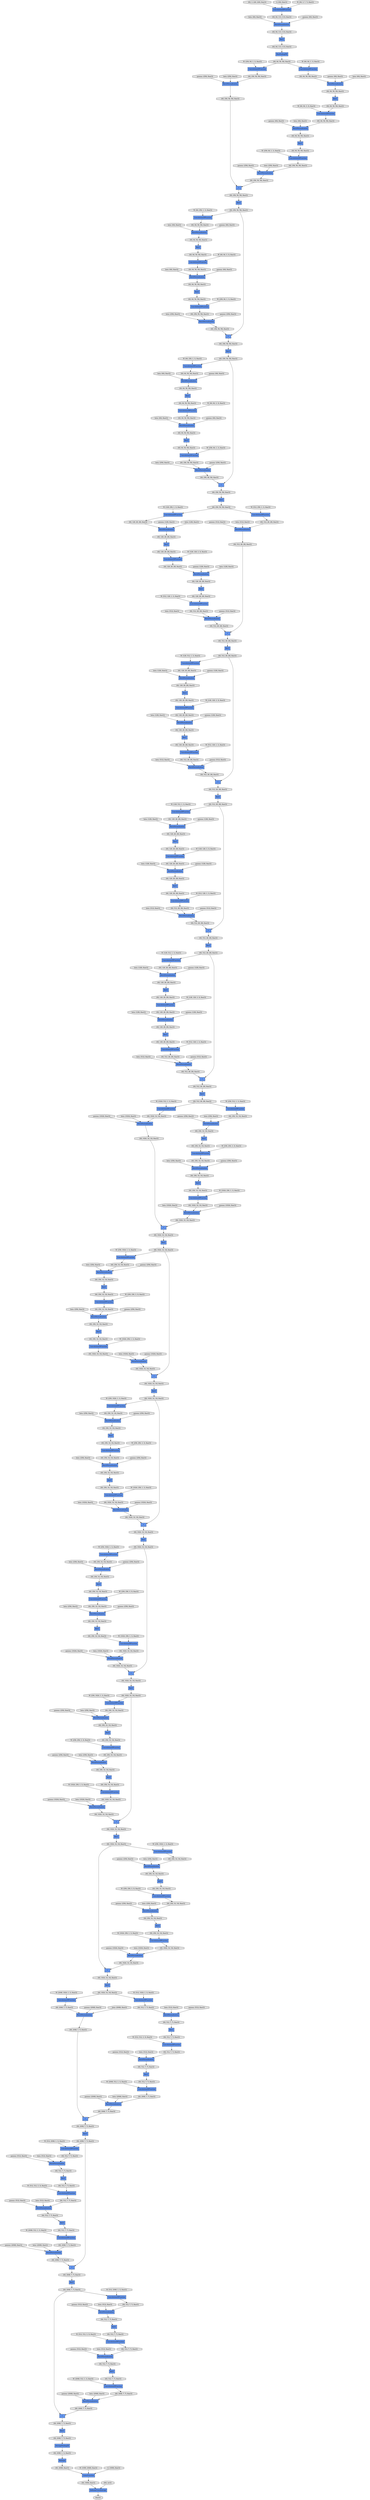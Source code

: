 digraph graphname{rankdir=TB;47690075963472 [label="W: (256, 1024, 1, 1), float32",shape="octagon",fillcolor="#E0E0E0",style="filled"];47691705417808 [label="(64, 128, 28, 28), float32",shape="octagon",fillcolor="#E0E0E0",style="filled"];47691705417872 [label="ReLU",shape="record",fillcolor="#6495ED",style="filled"];47691705417936 [label="(64, 512, 28, 28), float32",shape="octagon",fillcolor="#E0E0E0",style="filled"];47689891643664 [label="gamma: (256), float32",shape="octagon",fillcolor="#E0E0E0",style="filled"];47691712201040 [label="(64, 1024, 14, 14), float32",shape="octagon",fillcolor="#E0E0E0",style="filled"];47691705418064 [label="Convolution2DFunction",shape="record",fillcolor="#6495ED",style="filled"];47689891709264 [label="gamma: (512), float32",shape="octagon",fillcolor="#E0E0E0",style="filled"];47690075898256 [label="gamma: (1024), float32",shape="octagon",fillcolor="#E0E0E0",style="filled"];47690075963984 [label="gamma: (256), float32",shape="octagon",fillcolor="#E0E0E0",style="filled"];47689891643984 [label="beta: (256), float32",shape="octagon",fillcolor="#E0E0E0",style="filled"];47689806217872 [label="LinearFunction",shape="record",fillcolor="#6495ED",style="filled"];47691705418384 [label="Convolution2DFunction",shape="record",fillcolor="#6495ED",style="filled"];47689891709584 [label="beta: (512), float32",shape="octagon",fillcolor="#E0E0E0",style="filled"];47690075898576 [label="beta: (1024), float32",shape="octagon",fillcolor="#E0E0E0",style="filled"];47691705418448 [label="(64, 128, 28, 28), float32",shape="octagon",fillcolor="#E0E0E0",style="filled"];47691712201552 [label="ReLU",shape="record",fillcolor="#6495ED",style="filled"];47691705418576 [label="(64, 128, 28, 28), float32",shape="octagon",fillcolor="#E0E0E0",style="filled"];47690075964304 [label="beta: (256), float32",shape="octagon",fillcolor="#E0E0E0",style="filled"];47691712201616 [label="(64, 1024, 14, 14), float32",shape="octagon",fillcolor="#E0E0E0",style="filled"];47691705418704 [label="(64, 128, 28, 28), float32",shape="octagon",fillcolor="#E0E0E0",style="filled"];47691705418832 [label="ReLU",shape="record",fillcolor="#6495ED",style="filled"];47689891644496 [label="W: (64, 256, 1, 1), float32",shape="octagon",fillcolor="#E0E0E0",style="filled"];47691712201872 [label="(64, 256, 14, 14), float32",shape="octagon",fillcolor="#E0E0E0",style="filled"];47689891710096 [label="W: (128, 512, 1, 1), float32",shape="octagon",fillcolor="#E0E0E0",style="filled"];47690075964624 [label="W: (256, 256, 3, 3), float32",shape="octagon",fillcolor="#E0E0E0",style="filled"];47690075899088 [label="W: (256, 1024, 1, 1), float32",shape="octagon",fillcolor="#E0E0E0",style="filled"];47691705419152 [label="BatchNormalization",shape="record",fillcolor="#6495ED",style="filled"];47691705419216 [label="(64, 128, 28, 28), float32",shape="octagon",fillcolor="#E0E0E0",style="filled"];47691712202256 [label="BatchNormalization",shape="record",fillcolor="#6495ED",style="filled"];47691705419280 [label="(64, 512, 28, 28), float32",shape="octagon",fillcolor="#E0E0E0",style="filled"];47691705419344 [label="(64, 128, 28, 28), float32",shape="octagon",fillcolor="#E0E0E0",style="filled"];47689891645008 [label="gamma: (64), float32",shape="octagon",fillcolor="#E0E0E0",style="filled"];47691705419408 [label="ReLU",shape="record",fillcolor="#6495ED",style="filled"];47689891710608 [label="gamma: (128), float32",shape="octagon",fillcolor="#E0E0E0",style="filled"];47690075965136 [label="gamma: (256), float32",shape="octagon",fillcolor="#E0E0E0",style="filled"];47690075899600 [label="gamma: (256), float32",shape="octagon",fillcolor="#E0E0E0",style="filled"];47691705419472 [label="(64, 512, 28, 28), float32",shape="octagon",fillcolor="#E0E0E0",style="filled"];47691712202512 [label="BatchNormalization",shape="record",fillcolor="#6495ED",style="filled"];47691705419536 [label="BatchNormalization",shape="record",fillcolor="#6495ED",style="filled"];47691712202576 [label="(64, 256, 14, 14), float32",shape="octagon",fillcolor="#E0E0E0",style="filled"];47691705419600 [label="BatchNormalization",shape="record",fillcolor="#6495ED",style="filled"];47689891645328 [label="beta: (64), float32",shape="octagon",fillcolor="#E0E0E0",style="filled"];47691712202704 [label="Convolution2DFunction",shape="record",fillcolor="#6495ED",style="filled"];47689891710928 [label="beta: (128), float32",shape="octagon",fillcolor="#E0E0E0",style="filled"];47690075965456 [label="beta: (256), float32",shape="octagon",fillcolor="#E0E0E0",style="filled"];47690075899920 [label="beta: (256), float32",shape="octagon",fillcolor="#E0E0E0",style="filled"];47691712202832 [label="(64, 256, 14, 14), float32",shape="octagon",fillcolor="#E0E0E0",style="filled"];47691705419856 [label="Convolution2DFunction",shape="record",fillcolor="#6495ED",style="filled"];47691705419920 [label="(64, 512, 28, 28), float32",shape="octagon",fillcolor="#E0E0E0",style="filled"];47689891645648 [label="W: (64, 64, 3, 3), float32",shape="octagon",fillcolor="#E0E0E0",style="filled"];47691705420048 [label="(64, 128, 28, 28), float32",shape="octagon",fillcolor="#E0E0E0",style="filled"];47689891711248 [label="W: (128, 128, 3, 3), float32",shape="octagon",fillcolor="#E0E0E0",style="filled"];47690075965776 [label="W: (1024, 256, 1, 1), float32",shape="octagon",fillcolor="#E0E0E0",style="filled"];47690075900240 [label="W: (256, 256, 3, 3), float32",shape="octagon",fillcolor="#E0E0E0",style="filled"];47691705420112 [label="Convolution2DFunction",shape="record",fillcolor="#6495ED",style="filled"];47691705420176 [label="(64, 512, 28, 28), float32",shape="octagon",fillcolor="#E0E0E0",style="filled"];47691712203280 [label="(64, 256, 14, 14), float32",shape="octagon",fillcolor="#E0E0E0",style="filled"];47691705420304 [label="ReLU",shape="record",fillcolor="#6495ED",style="filled"];47691705420368 [label="Convolution2DFunction",shape="record",fillcolor="#6495ED",style="filled"];47689891646160 [label="gamma: (64), float32",shape="octagon",fillcolor="#E0E0E0",style="filled"];47689891711760 [label="gamma: (128), float32",shape="octagon",fillcolor="#E0E0E0",style="filled"];47690075966288 [label="gamma: (1024), float32",shape="octagon",fillcolor="#E0E0E0",style="filled"];47690075900752 [label="gamma: (256), float32",shape="octagon",fillcolor="#E0E0E0",style="filled"];47691712203664 [label="Convolution2DFunction",shape="record",fillcolor="#6495ED",style="filled"];47691705420688 [label="(64, 128, 28, 28), float32",shape="octagon",fillcolor="#E0E0E0",style="filled"];47691705420752 [label="ReLU",shape="record",fillcolor="#6495ED",style="filled"];47691705420816 [label="(64, 128, 28, 28), float32",shape="octagon",fillcolor="#E0E0E0",style="filled"];47689891646480 [label="beta: (64), float32",shape="octagon",fillcolor="#E0E0E0",style="filled"];47689891712080 [label="beta: (128), float32",shape="octagon",fillcolor="#E0E0E0",style="filled"];47690075966608 [label="beta: (1024), float32",shape="octagon",fillcolor="#E0E0E0",style="filled"];47691712203920 [label="BatchNormalization",shape="record",fillcolor="#6495ED",style="filled"];47690075901072 [label="beta: (256), float32",shape="octagon",fillcolor="#E0E0E0",style="filled"];47691705420944 [label="(64, 128, 28, 28), float32",shape="octagon",fillcolor="#E0E0E0",style="filled"];47691712203984 [label="(64, 256, 14, 14), float32",shape="octagon",fillcolor="#E0E0E0",style="filled"];47691705421008 [label="_ + _",shape="record",fillcolor="#6495ED",style="filled"];47691712204112 [label="ReLU",shape="record",fillcolor="#6495ED",style="filled"];47691705421136 [label="BatchNormalization",shape="record",fillcolor="#6495ED",style="filled"];47689891646800 [label="W: (256, 64, 1, 1), float32",shape="octagon",fillcolor="#E0E0E0",style="filled"];47689891712400 [label="W: (512, 128, 1, 1), float32",shape="octagon",fillcolor="#E0E0E0",style="filled"];47691712204240 [label="(64, 256, 14, 14), float32",shape="octagon",fillcolor="#E0E0E0",style="filled"];47690075901392 [label="W: (1024, 256, 1, 1), float32",shape="octagon",fillcolor="#E0E0E0",style="filled"];47691705421392 [label="Convolution2DFunction",shape="record",fillcolor="#6495ED",style="filled"];47691705421456 [label="(64, 128, 28, 28), float32",shape="octagon",fillcolor="#E0E0E0",style="filled"];47690075967184 [label="W: (256, 1024, 1, 1), float32",shape="octagon",fillcolor="#E0E0E0",style="filled"];47691705421520 [label="(64, 512, 28, 28), float32",shape="octagon",fillcolor="#E0E0E0",style="filled"];47691712204560 [label="ReLU",shape="record",fillcolor="#6495ED",style="filled"];47691705421584 [label="(64, 128, 28, 28), float32",shape="octagon",fillcolor="#E0E0E0",style="filled"];47691712204624 [label="(64, 1024, 14, 14), float32",shape="octagon",fillcolor="#E0E0E0",style="filled"];47691705421648 [label="_ + _",shape="record",fillcolor="#6495ED",style="filled"];47689891647312 [label="gamma: (256), float32",shape="octagon",fillcolor="#E0E0E0",style="filled"];47691705421712 [label="(64, 512, 28, 28), float32",shape="octagon",fillcolor="#E0E0E0",style="filled"];47689891712912 [label="gamma: (512), float32",shape="octagon",fillcolor="#E0E0E0",style="filled"];47691712204752 [label="Convolution2DFunction",shape="record",fillcolor="#6495ED",style="filled"];47690075901904 [label="gamma: (1024), float32",shape="octagon",fillcolor="#E0E0E0",style="filled"];47691705421776 [label="BatchNormalization",shape="record",fillcolor="#6495ED",style="filled"];47691712303184 [label="(64, 512, 7, 7), float32",shape="octagon",fillcolor="#E0E0E0",style="filled"];47689891582032 [label="W: (256, 64, 1, 1), float32",shape="octagon",fillcolor="#E0E0E0",style="filled"];47691712303312 [label="BatchNormalization",shape="record",fillcolor="#6495ED",style="filled"];47690076000528 [label="beta: (512), float32",shape="octagon",fillcolor="#E0E0E0",style="filled"];47691712303440 [label="(64, 512, 7, 7), float32",shape="octagon",fillcolor="#E0E0E0",style="filled"];47690076000848 [label="W: (512, 512, 3, 3), float32",shape="octagon",fillcolor="#E0E0E0",style="filled"];47689891582544 [label="gamma: (256), float32",shape="octagon",fillcolor="#E0E0E0",style="filled"];47691712303888 [label="(64, 512, 7, 7), float32",shape="octagon",fillcolor="#E0E0E0",style="filled"];47689891582864 [label="beta: (256), float32",shape="octagon",fillcolor="#E0E0E0",style="filled"];47690076001360 [label="gamma: (512), float32",shape="octagon",fillcolor="#E0E0E0",style="filled"];47689891583312 [label="_ + _",shape="record",fillcolor="#6495ED",style="filled"];47690076001680 [label="beta: (512), float32",shape="octagon",fillcolor="#E0E0E0",style="filled"];47691712304592 [label="(64, 512, 7, 7), float32",shape="octagon",fillcolor="#E0E0E0",style="filled"];47691712304848 [label="(64, 512, 7, 7), float32",shape="octagon",fillcolor="#E0E0E0",style="filled"];47690076002000 [label="W: (2048, 512, 1, 1), float32",shape="octagon",fillcolor="#E0E0E0",style="filled"];47689891583696 [label="W: (64, 256, 1, 1), float32",shape="octagon",fillcolor="#E0E0E0",style="filled"];47691712304976 [label="(64, 2048, 1, 1), float32",shape="octagon",fillcolor="#E0E0E0",style="filled"];47691712305168 [label="ReLU",shape="record",fillcolor="#6495ED",style="filled"];47691712305232 [label="(64, 2048, 7, 7), float32",shape="octagon",fillcolor="#E0E0E0",style="filled"];47689891584080 [label="gamma: (64), float32",shape="octagon",fillcolor="#E0E0E0",style="filled"];47691712305360 [label="(64, 2048, 7, 7), float32",shape="octagon",fillcolor="#E0E0E0",style="filled"];47690076002512 [label="gamma: (2048), float32",shape="octagon",fillcolor="#E0E0E0",style="filled"];47689891584400 [label="beta: (64), float32",shape="octagon",fillcolor="#E0E0E0",style="filled"];47690076002832 [label="beta: (2048), float32",shape="octagon",fillcolor="#E0E0E0",style="filled"];47689891584720 [label="W: (64, 64, 3, 3), float32",shape="octagon",fillcolor="#E0E0E0",style="filled"];47691712305936 [label="(64, 2048, 7, 7), float32",shape="octagon",fillcolor="#E0E0E0",style="filled"];47690076003152 [label="W: (2048, 1024, 1, 1), float32",shape="octagon",fillcolor="#E0E0E0",style="filled"];47689891585104 [label="gamma: (64), float32",shape="octagon",fillcolor="#E0E0E0",style="filled"];47691712306448 [label="(64), int32",shape="octagon",fillcolor="#E0E0E0",style="filled"];47691712306512 [label="(64, 2048, 7, 7), float32",shape="octagon",fillcolor="#E0E0E0",style="filled"];47690076003664 [label="gamma: (2048), float32",shape="octagon",fillcolor="#E0E0E0",style="filled"];47689891585424 [label="beta: (64), float32",shape="octagon",fillcolor="#E0E0E0",style="filled"];47690076003984 [label="beta: (2048), float32",shape="octagon",fillcolor="#E0E0E0",style="filled"];47691712306896 [label="(64, 2048), float32",shape="octagon",fillcolor="#E0E0E0",style="filled"];47689891585744 [label="W: (256, 64, 1, 1), float32",shape="octagon",fillcolor="#E0E0E0",style="filled"];47691656175696 [label="(64, 3, 226, 226), float32",shape="octagon",fillcolor="#E0E0E0",style="filled"];47689891684560 [label="W: (512, 256, 1, 1), float32",shape="octagon",fillcolor="#E0E0E0",style="filled"];47691656208592 [label="(64, 64, 56, 56), float32",shape="octagon",fillcolor="#E0E0E0",style="filled"];47691712340240 [label="(64, 1000), float32",shape="octagon",fillcolor="#E0E0E0",style="filled"];47691705262672 [label="BatchNormalization",shape="record",fillcolor="#6495ED",style="filled"];47691656208976 [label="(64, 64, 56, 56), float32",shape="octagon",fillcolor="#E0E0E0",style="filled"];47691712340624 [label="float32",shape="octagon",fillcolor="#E0E0E0",style="filled"];47691656209040 [label="Convolution2DFunction",shape="record",fillcolor="#6495ED",style="filled"];47689891685072 [label="gamma: (512), float32",shape="octagon",fillcolor="#E0E0E0",style="filled"];47691705262864 [label="Convolution2DFunction",shape="record",fillcolor="#6495ED",style="filled"];47691656209232 [label="_ + _",shape="record",fillcolor="#6495ED",style="filled"];47691705262928 [label="(64, 64, 56, 56), float32",shape="octagon",fillcolor="#E0E0E0",style="filled"];47691656209296 [label="ReLU",shape="record",fillcolor="#6495ED",style="filled"];47691705262992 [label="(64, 64, 56, 56), float32",shape="octagon",fillcolor="#E0E0E0",style="filled"];47691705263056 [label="Convolution2DFunction",shape="record",fillcolor="#6495ED",style="filled"];47691656209360 [label="(64, 64, 56, 56), float32",shape="octagon",fillcolor="#E0E0E0",style="filled"];47689891685392 [label="beta: (512), float32",shape="octagon",fillcolor="#E0E0E0",style="filled"];47691705263120 [label="(64, 256, 56, 56), float32",shape="octagon",fillcolor="#E0E0E0",style="filled"];47691705263184 [label="(64, 64, 56, 56), float32",shape="octagon",fillcolor="#E0E0E0",style="filled"];47691656209552 [label="ReLU",shape="record",fillcolor="#6495ED",style="filled"];47691705263248 [label="(64, 64, 56, 56), float32",shape="octagon",fillcolor="#E0E0E0",style="filled"];47691705263312 [label="BatchNormalization",shape="record",fillcolor="#6495ED",style="filled"];47691705263440 [label="Convolution2DFunction",shape="record",fillcolor="#6495ED",style="filled"];47691656209808 [label="ReLU",shape="record",fillcolor="#6495ED",style="filled"];47691705263568 [label="BatchNormalization",shape="record",fillcolor="#6495ED",style="filled"];47689891685904 [label="W: (128, 512, 1, 1), float32",shape="octagon",fillcolor="#E0E0E0",style="filled"];47691705263696 [label="(64, 256, 56, 56), float32",shape="octagon",fillcolor="#E0E0E0",style="filled"];47691656210000 [label="BatchNormalization",shape="record",fillcolor="#6495ED",style="filled"];47691705263760 [label="Reshape",shape="record",fillcolor="#6495ED",style="filled"];47691705263824 [label="(64, 256, 56, 56), float32",shape="octagon",fillcolor="#E0E0E0",style="filled"];47691656210192 [label="(64, 256, 56, 56), float32",shape="octagon",fillcolor="#E0E0E0",style="filled"];47691705264016 [label="Convolution2DFunction",shape="record",fillcolor="#6495ED",style="filled"];47691656210384 [label="(64, 256, 56, 56), float32",shape="octagon",fillcolor="#E0E0E0",style="filled"];47689891686416 [label="gamma: (128), float32",shape="octagon",fillcolor="#E0E0E0",style="filled"];47691705264144 [label="(64, 256, 56, 56), float32",shape="octagon",fillcolor="#E0E0E0",style="filled"];47691705264208 [label="(64, 64, 56, 56), float32",shape="octagon",fillcolor="#E0E0E0",style="filled"];47691705264272 [label="BatchNormalization",shape="record",fillcolor="#6495ED",style="filled"];47691656210576 [label="BatchNormalization",shape="record",fillcolor="#6495ED",style="filled"];47691656276112 [label="BatchNormalization",shape="record",fillcolor="#6495ED",style="filled"];47691705264400 [label="ReLU",shape="record",fillcolor="#6495ED",style="filled"];47689891686736 [label="beta: (128), float32",shape="octagon",fillcolor="#E0E0E0",style="filled"];47691705264592 [label="ReLU",shape="record",fillcolor="#6495ED",style="filled"];47691656210960 [label="SoftmaxCrossEntropy",shape="record",fillcolor="#6495ED",style="filled"];47691705264656 [label="ReLU",shape="record",fillcolor="#6495ED",style="filled"];47691656211024 [label="Convolution2DFunction",shape="record",fillcolor="#6495ED",style="filled"];47689891687056 [label="W: (128, 128, 3, 3), float32",shape="octagon",fillcolor="#E0E0E0",style="filled"];47691705264784 [label="(64, 256, 56, 56), float32",shape="octagon",fillcolor="#E0E0E0",style="filled"];47691656211088 [label="(64, 64, 56, 56), float32",shape="octagon",fillcolor="#E0E0E0",style="filled"];47691705264848 [label="Convolution2DFunction",shape="record",fillcolor="#6495ED",style="filled"];47691656211152 [label="BatchNormalization",shape="record",fillcolor="#6495ED",style="filled"];47691704904400 [label="Convolution2DFunction",shape="record",fillcolor="#6495ED",style="filled"];47691705264912 [label="ReLU",shape="record",fillcolor="#6495ED",style="filled"];47691656211280 [label="BatchNormalization",shape="record",fillcolor="#6495ED",style="filled"];47691656211344 [label="(64, 256, 56, 56), float32",shape="octagon",fillcolor="#E0E0E0",style="filled"];47691656276880 [label="(64, 64, 113, 113), float32",shape="octagon",fillcolor="#E0E0E0",style="filled"];47691705265104 [label="(64, 256, 56, 56), float32",shape="octagon",fillcolor="#E0E0E0",style="filled"];47689891687568 [label="gamma: (128), float32",shape="octagon",fillcolor="#E0E0E0",style="filled"];47691656211600 [label="Convolution2DFunction",shape="record",fillcolor="#6495ED",style="filled"];47691705265424 [label="(64, 64, 56, 56), float32",shape="octagon",fillcolor="#E0E0E0",style="filled"];47691656211728 [label="(64, 64, 56, 56), float32",shape="octagon",fillcolor="#E0E0E0",style="filled"];47689891687888 [label="beta: (128), float32",shape="octagon",fillcolor="#E0E0E0",style="filled"];47691705265680 [label="(64, 256, 56, 56), float32",shape="octagon",fillcolor="#E0E0E0",style="filled"];47691656277584 [label="ReLU",shape="record",fillcolor="#6495ED",style="filled"];47691656212048 [label="(64, 64, 56, 56), float32",shape="octagon",fillcolor="#E0E0E0",style="filled"];47691656212112 [label="Convolution2DFunction",shape="record",fillcolor="#6495ED",style="filled"];47689891688208 [label="W: (512, 128, 1, 1), float32",shape="octagon",fillcolor="#E0E0E0",style="filled"];47691656212240 [label="ReLU",shape="record",fillcolor="#6495ED",style="filled"];47691705266000 [label="(64, 64, 56, 56), float32",shape="octagon",fillcolor="#E0E0E0",style="filled"];47691656212304 [label="(64, 64, 56, 56), float32",shape="octagon",fillcolor="#E0E0E0",style="filled"];47691656277840 [label="(64, 64, 113, 113), float32",shape="octagon",fillcolor="#E0E0E0",style="filled"];47691705266128 [label="_ + _",shape="record",fillcolor="#6495ED",style="filled"];47691656212560 [label="(64, 512, 7, 7), float32",shape="octagon",fillcolor="#E0E0E0",style="filled"];47691712245904 [label="(64, 1024, 14, 14), float32",shape="octagon",fillcolor="#E0E0E0",style="filled"];47691656212688 [label="BatchNormalization",shape="record",fillcolor="#6495ED",style="filled"];47691712246032 [label="(64, 1024, 14, 14), float32",shape="octagon",fillcolor="#E0E0E0",style="filled"];47691656212816 [label="(64, 512, 7, 7), float32",shape="octagon",fillcolor="#E0E0E0",style="filled"];47690075943376 [label="W: (256, 1024, 1, 1), float32",shape="octagon",fillcolor="#E0E0E0",style="filled"];47690075877840 [label="W: (256, 512, 1, 1), float32",shape="octagon",fillcolor="#E0E0E0",style="filled"];47691656213200 [label="(64, 2048, 7, 7), float32",shape="octagon",fillcolor="#E0E0E0",style="filled"];47691712246608 [label="(64, 1024, 14, 14), float32",shape="octagon",fillcolor="#E0E0E0",style="filled"];47690075943888 [label="gamma: (256), float32",shape="octagon",fillcolor="#E0E0E0",style="filled"];47690075878352 [label="gamma: (256), float32",shape="octagon",fillcolor="#E0E0E0",style="filled"];47691656213584 [label="BatchNormalization",shape="record",fillcolor="#6495ED",style="filled"];47690075944208 [label="beta: (256), float32",shape="octagon",fillcolor="#E0E0E0",style="filled"];47690075878672 [label="beta: (256), float32",shape="octagon",fillcolor="#E0E0E0",style="filled"];47691656213840 [label="BatchNormalization",shape="record",fillcolor="#6495ED",style="filled"];47691712247120 [label="ReLU",shape="record",fillcolor="#6495ED",style="filled"];47691656213904 [label="(64, 2048, 7, 7), float32",shape="octagon",fillcolor="#E0E0E0",style="filled"];47691712247184 [label="(64, 1024, 14, 14), float32",shape="octagon",fillcolor="#E0E0E0",style="filled"];47691656214032 [label="(64, 2048, 7, 7), float32",shape="octagon",fillcolor="#E0E0E0",style="filled"];47691712247312 [label="ReLU",shape="record",fillcolor="#6495ED",style="filled"];47690075944528 [label="W: (256, 256, 3, 3), float32",shape="octagon",fillcolor="#E0E0E0",style="filled"];47690075878992 [label="W: (256, 256, 3, 3), float32",shape="octagon",fillcolor="#E0E0E0",style="filled"];47691712247440 [label="(64, 256, 14, 14), float32",shape="octagon",fillcolor="#E0E0E0",style="filled"];47691656214224 [label="Convolution2DFunction",shape="record",fillcolor="#6495ED",style="filled"];47691656214480 [label="Convolution2DFunction",shape="record",fillcolor="#6495ED",style="filled"];47691712247824 [label="BatchNormalization",shape="record",fillcolor="#6495ED",style="filled"];47690075945040 [label="gamma: (256), float32",shape="octagon",fillcolor="#E0E0E0",style="filled"];47690075879504 [label="gamma: (256), float32",shape="octagon",fillcolor="#E0E0E0",style="filled"];47691656214736 [label="ReLU",shape="record",fillcolor="#6495ED",style="filled"];47691656214800 [label="(64, 2048, 7, 7), float32",shape="octagon",fillcolor="#E0E0E0",style="filled"];47691712248080 [label="Convolution2DFunction",shape="record",fillcolor="#6495ED",style="filled"];47691712248144 [label="(64, 256, 14, 14), float32",shape="octagon",fillcolor="#E0E0E0",style="filled"];47690075945360 [label="beta: (256), float32",shape="octagon",fillcolor="#E0E0E0",style="filled"];47690075879824 [label="beta: (256), float32",shape="octagon",fillcolor="#E0E0E0",style="filled"];47691656214992 [label="(64, 2048, 7, 7), float32",shape="octagon",fillcolor="#E0E0E0",style="filled"];47691712248272 [label="_ + _",shape="record",fillcolor="#6495ED",style="filled"];47691712248400 [label="(64, 256, 14, 14), float32",shape="octagon",fillcolor="#E0E0E0",style="filled"];47690075945680 [label="W: (1024, 256, 1, 1), float32",shape="octagon",fillcolor="#E0E0E0",style="filled"];47690075880144 [label="W: (1024, 256, 1, 1), float32",shape="octagon",fillcolor="#E0E0E0",style="filled"];47691656215376 [label="ReLU",shape="record",fillcolor="#6495ED",style="filled"];47691656215440 [label="(64, 2048, 7, 7), float32",shape="octagon",fillcolor="#E0E0E0",style="filled"];47691712248784 [label="Convolution2DFunction",shape="record",fillcolor="#6495ED",style="filled"];47691656215568 [label="(64, 512, 7, 7), float32",shape="octagon",fillcolor="#E0E0E0",style="filled"];47691712248848 [label="(64, 256, 14, 14), float32",shape="octagon",fillcolor="#E0E0E0",style="filled"];47691656215632 [label="ReLU",shape="record",fillcolor="#6495ED",style="filled"];47690075946192 [label="gamma: (1024), float32",shape="octagon",fillcolor="#E0E0E0",style="filled"];47690075880656 [label="gamma: (1024), float32",shape="octagon",fillcolor="#E0E0E0",style="filled"];47691712249232 [label="BatchNormalization",shape="record",fillcolor="#6495ED",style="filled"];47691656216016 [label="Convolution2DFunction",shape="record",fillcolor="#6495ED",style="filled"];47690075946512 [label="beta: (1024), float32",shape="octagon",fillcolor="#E0E0E0",style="filled"];47690075880976 [label="beta: (1024), float32",shape="octagon",fillcolor="#E0E0E0",style="filled"];47691712249488 [label="Convolution2DFunction",shape="record",fillcolor="#6495ED",style="filled"];47691656216272 [label="ReLU",shape="record",fillcolor="#6495ED",style="filled"];47691712249552 [label="(64, 256, 14, 14), float32",shape="octagon",fillcolor="#E0E0E0",style="filled"];47691656216336 [label="(64, 512, 7, 7), float32",shape="octagon",fillcolor="#E0E0E0",style="filled"];47691712249680 [label="_ + _",shape="record",fillcolor="#6495ED",style="filled"];47690075881296 [label="W: (1024, 512, 1, 1), float32",shape="octagon",fillcolor="#E0E0E0",style="filled"];47691656216464 [label="_ + _",shape="record",fillcolor="#6495ED",style="filled"];47691712249808 [label="(64, 256, 14, 14), float32",shape="octagon",fillcolor="#E0E0E0",style="filled"];47691712184400 [label="(64, 1024, 14, 14), float32",shape="octagon",fillcolor="#E0E0E0",style="filled"];47691656249552 [label="(64, 128, 28, 28), float32",shape="octagon",fillcolor="#E0E0E0",style="filled"];47689891561680 [label="beta: (64), float32",shape="octagon",fillcolor="#E0E0E0",style="filled"];47690075980048 [label="gamma: (256), float32",shape="octagon",fillcolor="#E0E0E0",style="filled"];47691712184592 [label="(64, 1024, 14, 14), float32",shape="octagon",fillcolor="#E0E0E0",style="filled"];47689891725584 [label="beta: (512), float32",shape="octagon",fillcolor="#E0E0E0",style="filled"];47690076045648 [label="gamma: (512), float32",shape="octagon",fillcolor="#E0E0E0",style="filled"];47691656249680 [label="(64, 256, 56, 56), float32",shape="octagon",fillcolor="#E0E0E0",style="filled"];47690075980368 [label="beta: (256), float32",shape="octagon",fillcolor="#E0E0E0",style="filled"];47690076045968 [label="beta: (512), float32",shape="octagon",fillcolor="#E0E0E0",style="filled"];47691712184976 [label="ReLU",shape="record",fillcolor="#6495ED",style="filled"];47691656250000 [label="(64, 64, 56, 56), float32",shape="octagon",fillcolor="#E0E0E0",style="filled"];47691712185040 [label="(64, 1024, 14, 14), float32",shape="octagon",fillcolor="#E0E0E0",style="filled"];47689891726096 [label="W: (128, 512, 1, 1), float32",shape="octagon",fillcolor="#E0E0E0",style="filled"];47691656250128 [label="Convolution2DFunction",shape="record",fillcolor="#6495ED",style="filled"];47689891562256 [label="W: (64, 64, 1, 1), float32",shape="octagon",fillcolor="#E0E0E0",style="filled"];47691712185168 [label="(64, 256, 14, 14), float32",shape="octagon",fillcolor="#E0E0E0",style="filled"];47691656250192 [label="(64, 256, 56, 56), float32",shape="octagon",fillcolor="#E0E0E0",style="filled"];47690075980688 [label="W: (256, 256, 3, 3), float32",shape="octagon",fillcolor="#E0E0E0",style="filled"];47691656250256 [label="Convolution2DFunction",shape="record",fillcolor="#6495ED",style="filled"];47690076046288 [label="W: (512, 512, 3, 3), float32",shape="octagon",fillcolor="#E0E0E0",style="filled"];47691656250320 [label="BatchNormalization",shape="record",fillcolor="#6495ED",style="filled"];47691656250384 [label="(64, 128, 28, 28), float32",shape="octagon",fillcolor="#E0E0E0",style="filled"];47689891562640 [label="gamma: (64), float32",shape="octagon",fillcolor="#E0E0E0",style="filled"];47691712185616 [label="Convolution2DFunction",shape="record",fillcolor="#6495ED",style="filled"];47689891726608 [label="gamma: (128), float32",shape="octagon",fillcolor="#E0E0E0",style="filled"];47690075981200 [label="gamma: (256), float32",shape="octagon",fillcolor="#E0E0E0",style="filled"];47691656250768 [label="_ + _",shape="record",fillcolor="#6495ED",style="filled"];47690076046800 [label="gamma: (512), float32",shape="octagon",fillcolor="#E0E0E0",style="filled"];47691656250832 [label="BatchNormalization",shape="record",fillcolor="#6495ED",style="filled"];47689891562960 [label="beta: (64), float32",shape="octagon",fillcolor="#E0E0E0",style="filled"];47691712185872 [label="BatchNormalization",shape="record",fillcolor="#6495ED",style="filled"];47691656250896 [label="Convolution2DFunction",shape="record",fillcolor="#6495ED",style="filled"];47691712185936 [label="(64, 256, 14, 14), float32",shape="octagon",fillcolor="#E0E0E0",style="filled"];47689891726928 [label="beta: (128), float32",shape="octagon",fillcolor="#E0E0E0",style="filled"];47690075981520 [label="beta: (256), float32",shape="octagon",fillcolor="#E0E0E0",style="filled"];47691712186064 [label="Convolution2DFunction",shape="record",fillcolor="#6495ED",style="filled"];47690076047120 [label="beta: (512), float32",shape="octagon",fillcolor="#E0E0E0",style="filled"];47691656251152 [label="BatchNormalization",shape="record",fillcolor="#6495ED",style="filled"];47689891563280 [label="W: (64, 64, 3, 3), float32",shape="octagon",fillcolor="#E0E0E0",style="filled"];47691712186192 [label="(64, 256, 14, 14), float32",shape="octagon",fillcolor="#E0E0E0",style="filled"];47689891727248 [label="W: (128, 128, 3, 3), float32",shape="octagon",fillcolor="#E0E0E0",style="filled"];47690075981840 [label="W: (1024, 256, 1, 1), float32",shape="octagon",fillcolor="#E0E0E0",style="filled"];47691656251408 [label="ReLU",shape="record",fillcolor="#6495ED",style="filled"];47690076047440 [label="W: (2048, 512, 1, 1), float32",shape="octagon",fillcolor="#E0E0E0",style="filled"];47691656251472 [label="ReLU",shape="record",fillcolor="#6495ED",style="filled"];47691712186640 [label="(64, 256, 14, 14), float32",shape="octagon",fillcolor="#E0E0E0",style="filled"];47689891563792 [label="gamma: (64), float32",shape="octagon",fillcolor="#E0E0E0",style="filled"];47689891727760 [label="gamma: (128), float32",shape="octagon",fillcolor="#E0E0E0",style="filled"];47691656251856 [label="(64, 256, 56, 56), float32",shape="octagon",fillcolor="#E0E0E0",style="filled"];47690075982352 [label="gamma: (1024), float32",shape="octagon",fillcolor="#E0E0E0",style="filled"];47690076047952 [label="gamma: (2048), float32",shape="octagon",fillcolor="#E0E0E0",style="filled"];47689891564112 [label="beta: (64), float32",shape="octagon",fillcolor="#E0E0E0",style="filled"];47691712187024 [label="ReLU",shape="record",fillcolor="#6495ED",style="filled"];47691656252048 [label="(64, 128, 28, 28), float32",shape="octagon",fillcolor="#E0E0E0",style="filled"];47689891728080 [label="beta: (128), float32",shape="octagon",fillcolor="#E0E0E0",style="filled"];47690075982672 [label="beta: (1024), float32",shape="octagon",fillcolor="#E0E0E0",style="filled"];47691656252240 [label="BatchNormalization",shape="record",fillcolor="#6495ED",style="filled"];47691704716112 [label="MaxPoolingND",shape="record",fillcolor="#6495ED",style="filled"];47690076048272 [label="beta: (2048), float32",shape="octagon",fillcolor="#E0E0E0",style="filled"];47691712187280 [label="BatchNormalization",shape="record",fillcolor="#6495ED",style="filled"];47689891564432 [label="W: (256, 64, 1, 1), float32",shape="octagon",fillcolor="#E0E0E0",style="filled"];47691712187344 [label="(64, 256, 14, 14), float32",shape="octagon",fillcolor="#E0E0E0",style="filled"];47689891728400 [label="W: (512, 128, 1, 1), float32",shape="octagon",fillcolor="#E0E0E0",style="filled"];47691656252432 [label="ReLU",shape="record",fillcolor="#6495ED",style="filled"];47691712187472 [label="_ + _",shape="record",fillcolor="#6495ED",style="filled"];47691656252496 [label="(64, 64, 56, 56), float32",shape="octagon",fillcolor="#E0E0E0",style="filled"];47691656252560 [label="ReLU",shape="record",fillcolor="#6495ED",style="filled"];47691712187600 [label="(64, 256, 14, 14), float32",shape="octagon",fillcolor="#E0E0E0",style="filled"];47691656252688 [label="(64, 64, 56, 56), float32",shape="octagon",fillcolor="#E0E0E0",style="filled"];47690075983248 [label="W: (512, 1024, 1, 1), float32",shape="octagon",fillcolor="#E0E0E0",style="filled"];47689891564944 [label="gamma: (256), float32",shape="octagon",fillcolor="#E0E0E0",style="filled"];47691656252880 [label="(64, 64, 56, 56), float32",shape="octagon",fillcolor="#E0E0E0",style="filled"];47690076048912 [label="W: (1000, 2048), float32",shape="octagon",fillcolor="#E0E0E0",style="filled"];47691712187920 [label="ReLU",shape="record",fillcolor="#6495ED",style="filled"];47689891728912 [label="gamma: (512), float32",shape="octagon",fillcolor="#E0E0E0",style="filled"];47691712187984 [label="(64, 1024, 14, 14), float32",shape="octagon",fillcolor="#E0E0E0",style="filled"];47691656253008 [label="(64, 128, 28, 28), float32",shape="octagon",fillcolor="#E0E0E0",style="filled"];47691712188112 [label="(64, 1024, 14, 14), float32",shape="octagon",fillcolor="#E0E0E0",style="filled"];47691656253136 [label="(64, 64, 56, 56), float32",shape="octagon",fillcolor="#E0E0E0",style="filled"];47689891565264 [label="beta: (256), float32",shape="octagon",fillcolor="#E0E0E0",style="filled"];47691712188176 [label="BatchNormalization",shape="record",fillcolor="#6495ED",style="filled"];47691656253200 [label="BatchNormalization",shape="record",fillcolor="#6495ED",style="filled"];47689891729232 [label="beta: (512), float32",shape="octagon",fillcolor="#E0E0E0",style="filled"];47691656253264 [label="(64, 256, 56, 56), float32",shape="octagon",fillcolor="#E0E0E0",style="filled"];47690076049296 [label="b: (1000), float32",shape="octagon",fillcolor="#E0E0E0",style="filled"];47690075983760 [label="gamma: (512), float32",shape="octagon",fillcolor="#E0E0E0",style="filled"];47691712188368 [label="Convolution2DFunction",shape="record",fillcolor="#6495ED",style="filled"];47691712286800 [label="(64, 512, 7, 7), float32",shape="octagon",fillcolor="#E0E0E0",style="filled"];47690075918672 [label="beta: (1024), float32",shape="octagon",fillcolor="#E0E0E0",style="filled"];47691656319312 [label="ReLU",shape="record",fillcolor="#6495ED",style="filled"];47691712287184 [label="_ + _",shape="record",fillcolor="#6495ED",style="filled"];47691712287248 [label="(64, 512, 7, 7), float32",shape="octagon",fillcolor="#E0E0E0",style="filled"];47690075919184 [label="W: (256, 1024, 1, 1), float32",shape="octagon",fillcolor="#E0E0E0",style="filled"];47691712287888 [label="BatchNormalization",shape="record",fillcolor="#6495ED",style="filled"];47691712287952 [label="(64, 512, 7, 7), float32",shape="octagon",fillcolor="#E0E0E0",style="filled"];47690075919696 [label="gamma: (256), float32",shape="octagon",fillcolor="#E0E0E0",style="filled"];47691712288208 [label="(64, 512, 7, 7), float32",shape="octagon",fillcolor="#E0E0E0",style="filled"];47690075920016 [label="beta: (256), float32",shape="octagon",fillcolor="#E0E0E0",style="filled"];47691712288592 [label="(64, 2048, 7, 7), float32",shape="octagon",fillcolor="#E0E0E0",style="filled"];47691712288720 [label="(64, 2048, 7, 7), float32",shape="octagon",fillcolor="#E0E0E0",style="filled"];47690075920336 [label="W: (256, 256, 3, 3), float32",shape="octagon",fillcolor="#E0E0E0",style="filled"];47691712288784 [label="BatchNormalization",shape="record",fillcolor="#6495ED",style="filled"];47691712288976 [label="BatchNormalization",shape="record",fillcolor="#6495ED",style="filled"];47689772784016 [label="ReLU",shape="record",fillcolor="#6495ED",style="filled"];47691712289232 [label="Convolution2DFunction",shape="record",fillcolor="#6495ED",style="filled"];47690075920848 [label="gamma: (256), float32",shape="octagon",fillcolor="#E0E0E0",style="filled"];47691712289296 [label="(64, 2048, 7, 7), float32",shape="octagon",fillcolor="#E0E0E0",style="filled"];47690075921168 [label="beta: (256), float32",shape="octagon",fillcolor="#E0E0E0",style="filled"];47691712289872 [label="(64, 2048, 7, 7), float32",shape="octagon",fillcolor="#E0E0E0",style="filled"];47690075921488 [label="W: (1024, 256, 1, 1), float32",shape="octagon",fillcolor="#E0E0E0",style="filled"];47691712290000 [label="Convolution2DFunction",shape="record",fillcolor="#6495ED",style="filled"];47691712290128 [label="(64, 512, 7, 7), float32",shape="octagon",fillcolor="#E0E0E0",style="filled"];47690075922000 [label="gamma: (1024), float32",shape="octagon",fillcolor="#E0E0E0",style="filled"];47691712290512 [label="Convolution2DFunction",shape="record",fillcolor="#6495ED",style="filled"];47690075922320 [label="beta: (1024), float32",shape="octagon",fillcolor="#E0E0E0",style="filled"];47691712290768 [label="ReLU",shape="record",fillcolor="#6495ED",style="filled"];47691705311376 [label="(64, 256, 14, 14), float32",shape="octagon",fillcolor="#E0E0E0",style="filled"];47690076020944 [label="W: (512, 2048, 1, 1), float32",shape="octagon",fillcolor="#E0E0E0",style="filled"];47689891668176 [label="beta: (256), float32",shape="octagon",fillcolor="#E0E0E0",style="filled"];47691712160144 [label="(64, 512, 28, 28), float32",shape="octagon",fillcolor="#E0E0E0",style="filled"];47691704787344 [label="Convolution2DFunction",shape="record",fillcolor="#6495ED",style="filled"];47691712160208 [label="(64, 256, 14, 14), float32",shape="octagon",fillcolor="#E0E0E0",style="filled"];47691705311760 [label="(64, 1024, 14, 14), float32",shape="octagon",fillcolor="#E0E0E0",style="filled"];47691712160272 [label="Convolution2DFunction",shape="record",fillcolor="#6495ED",style="filled"];47691704787472 [label="ReLU",shape="record",fillcolor="#6495ED",style="filled"];47691705311888 [label="(64, 1024, 14, 14), float32",shape="octagon",fillcolor="#E0E0E0",style="filled"];47691712160400 [label="(64, 512, 28, 28), float32",shape="octagon",fillcolor="#E0E0E0",style="filled"];47691704787600 [label="(64, 64, 113, 113), float32",shape="octagon",fillcolor="#E0E0E0",style="filled"];47690076021456 [label="gamma: (512), float32",shape="octagon",fillcolor="#E0E0E0",style="filled"];47689891668752 [label="W: (128, 256, 1, 1), float32",shape="octagon",fillcolor="#E0E0E0",style="filled"];47690076021776 [label="beta: (512), float32",shape="octagon",fillcolor="#E0E0E0",style="filled"];47691712160784 [label="BatchNormalization",shape="record",fillcolor="#6495ED",style="filled"];47691712160848 [label="(64, 256, 14, 14), float32",shape="octagon",fillcolor="#E0E0E0",style="filled"];47691705312400 [label="BatchNormalization",shape="record",fillcolor="#6495ED",style="filled"];47691705312464 [label="(64, 1024, 14, 14), float32",shape="octagon",fillcolor="#E0E0E0",style="filled"];47691712160976 [label="(64, 256, 14, 14), float32",shape="octagon",fillcolor="#E0E0E0",style="filled"];47689891669264 [label="gamma: (128), float32",shape="octagon",fillcolor="#E0E0E0",style="filled"];47690076022096 [label="W: (512, 512, 3, 3), float32",shape="octagon",fillcolor="#E0E0E0",style="filled"];47691712161104 [label="(64, 256, 14, 14), float32",shape="octagon",fillcolor="#E0E0E0",style="filled"];47691712161296 [label="ReLU",shape="record",fillcolor="#6495ED",style="filled"];47689891669584 [label="beta: (128), float32",shape="octagon",fillcolor="#E0E0E0",style="filled"];47691705312976 [label="AveragePooling2D",shape="record",fillcolor="#6495ED",style="filled"];47691705313040 [label="(64, 1024, 14, 14), float32",shape="octagon",fillcolor="#E0E0E0",style="filled"];47691712161552 [label="BatchNormalization",shape="record",fillcolor="#6495ED",style="filled"];47690076022608 [label="gamma: (512), float32",shape="octagon",fillcolor="#E0E0E0",style="filled"];47691712161616 [label="(64, 256, 14, 14), float32",shape="octagon",fillcolor="#E0E0E0",style="filled"];47691705313168 [label="(64, 512, 7, 7), float32",shape="octagon",fillcolor="#E0E0E0",style="filled"];47689891669904 [label="W: (128, 128, 3, 3), float32",shape="octagon",fillcolor="#E0E0E0",style="filled"];47691705313232 [label="Convolution2DFunction",shape="record",fillcolor="#6495ED",style="filled"];47691712161744 [label="Convolution2DFunction",shape="record",fillcolor="#6495ED",style="filled"];47691712161872 [label="(64, 256, 14, 14), float32",shape="octagon",fillcolor="#E0E0E0",style="filled"];47690076022928 [label="beta: (512), float32",shape="octagon",fillcolor="#E0E0E0",style="filled"];47691705313616 [label="BatchNormalization",shape="record",fillcolor="#6495ED",style="filled"];47691712162192 [label="BatchNormalization",shape="record",fillcolor="#6495ED",style="filled"];47689891670416 [label="gamma: (128), float32",shape="octagon",fillcolor="#E0E0E0",style="filled"];47690076023248 [label="W: (2048, 512, 1, 1), float32",shape="octagon",fillcolor="#E0E0E0",style="filled"];47691712162256 [label="(64, 1024, 14, 14), float32",shape="octagon",fillcolor="#E0E0E0",style="filled"];47691705313872 [label="Convolution2DFunction",shape="record",fillcolor="#6495ED",style="filled"];47691705313936 [label="(64, 512, 7, 7), float32",shape="octagon",fillcolor="#E0E0E0",style="filled"];47691712162448 [label="_ + _",shape="record",fillcolor="#6495ED",style="filled"];47689891670736 [label="beta: (128), float32",shape="octagon",fillcolor="#E0E0E0",style="filled"];47691705314064 [label="_ + _",shape="record",fillcolor="#6495ED",style="filled"];47691712162640 [label="Convolution2DFunction",shape="record",fillcolor="#6495ED",style="filled"];47691705314192 [label="(64, 512, 7, 7), float32",shape="octagon",fillcolor="#E0E0E0",style="filled"];47690076023760 [label="gamma: (2048), float32",shape="octagon",fillcolor="#E0E0E0",style="filled"];47689891671056 [label="W: (512, 128, 1, 1), float32",shape="octagon",fillcolor="#E0E0E0",style="filled"];47691712162896 [label="BatchNormalization",shape="record",fillcolor="#6495ED",style="filled"];47691712162960 [label="(64, 1024, 14, 14), float32",shape="octagon",fillcolor="#E0E0E0",style="filled"];47690076024080 [label="beta: (2048), float32",shape="octagon",fillcolor="#E0E0E0",style="filled"];47691705314576 [label="ReLU",shape="record",fillcolor="#6495ED",style="filled"];47691712163088 [label="(64, 1024, 14, 14), float32",shape="octagon",fillcolor="#E0E0E0",style="filled"];47691705314640 [label="(64, 512, 7, 7), float32",shape="octagon",fillcolor="#E0E0E0",style="filled"];47691712163280 [label="ReLU",shape="record",fillcolor="#6495ED",style="filled"];47689891671568 [label="gamma: (512), float32",shape="octagon",fillcolor="#E0E0E0",style="filled"];47691705315024 [label="BatchNormalization",shape="record",fillcolor="#6495ED",style="filled"];47691712163536 [label="Convolution2DFunction",shape="record",fillcolor="#6495ED",style="filled"];47690076024592 [label="W: (512, 2048, 1, 1), float32",shape="octagon",fillcolor="#E0E0E0",style="filled"];47689891671888 [label="beta: (512), float32",shape="octagon",fillcolor="#E0E0E0",style="filled"];47691705315280 [label="Convolution2DFunction",shape="record",fillcolor="#6495ED",style="filled"];47691712163792 [label="ReLU",shape="record",fillcolor="#6495ED",style="filled"];47691712229456 [label="(64, 1024, 14, 14), float32",shape="octagon",fillcolor="#E0E0E0",style="filled"];47691705315408 [label="BatchNormalization",shape="record",fillcolor="#6495ED",style="filled"];47691705315472 [label="(64, 128, 28, 28), float32",shape="octagon",fillcolor="#E0E0E0",style="filled"];47690083758416 [label="BatchNormalization",shape="record",fillcolor="#6495ED",style="filled"];47691712262544 [label="(64, 1024, 14, 14), float32",shape="octagon",fillcolor="#E0E0E0",style="filled"];47691712262672 [label="(64, 1024, 14, 14), float32",shape="octagon",fillcolor="#E0E0E0",style="filled"];47691712229968 [label="(64, 1024, 14, 14), float32",shape="octagon",fillcolor="#E0E0E0",style="filled"];47691705315984 [label="Convolution2DFunction",shape="record",fillcolor="#6495ED",style="filled"];47691705316176 [label="BatchNormalization",shape="record",fillcolor="#6495ED",style="filled"];47691705316240 [label="(64, 512, 28, 28), float32",shape="octagon",fillcolor="#E0E0E0",style="filled"];47691705316304 [label="(64, 128, 28, 28), float32",shape="octagon",fillcolor="#E0E0E0",style="filled"];47691712263184 [label="BatchNormalization",shape="record",fillcolor="#6495ED",style="filled"];47691712263248 [label="(64, 1024, 14, 14), float32",shape="octagon",fillcolor="#E0E0E0",style="filled"];47691712230480 [label="ReLU",shape="record",fillcolor="#6495ED",style="filled"];47691705316432 [label="_ + _",shape="record",fillcolor="#6495ED",style="filled"];47691712230544 [label="(64, 1024, 14, 14), float32",shape="octagon",fillcolor="#E0E0E0",style="filled"];47691705316496 [label="(64, 512, 28, 28), float32",shape="octagon",fillcolor="#E0E0E0",style="filled"];47691705316624 [label="(64, 512, 28, 28), float32",shape="octagon",fillcolor="#E0E0E0",style="filled"];47691705316688 [label="(64, 128, 28, 28), float32",shape="octagon",fillcolor="#E0E0E0",style="filled"];47691712230800 [label="(64, 256, 14, 14), float32",shape="octagon",fillcolor="#E0E0E0",style="filled"];47691705316752 [label="BatchNormalization",shape="record",fillcolor="#6495ED",style="filled"];47691712263760 [label="Convolution2DFunction",shape="record",fillcolor="#6495ED",style="filled"];47691712263824 [label="(64, 1024, 14, 14), float32",shape="octagon",fillcolor="#E0E0E0",style="filled"];47691705317008 [label="Convolution2DFunction",shape="record",fillcolor="#6495ED",style="filled"];47691705317072 [label="(64, 512, 28, 28), float32",shape="octagon",fillcolor="#E0E0E0",style="filled"];47691712263952 [label="ReLU",shape="record",fillcolor="#6495ED",style="filled"];47691712231184 [label="ReLU",shape="record",fillcolor="#6495ED",style="filled"];47691705317136 [label="ReLU",shape="record",fillcolor="#6495ED",style="filled"];47691705317200 [label="(64, 512, 28, 28), float32",shape="octagon",fillcolor="#E0E0E0",style="filled"];47691712264080 [label="(64, 256, 14, 14), float32",shape="octagon",fillcolor="#E0E0E0",style="filled"];47691705317328 [label="Convolution2DFunction",shape="record",fillcolor="#6495ED",style="filled"];47691712231440 [label="BatchNormalization",shape="record",fillcolor="#6495ED",style="filled"];47691705317392 [label="(64, 512, 28, 28), float32",shape="octagon",fillcolor="#E0E0E0",style="filled"];47691712231504 [label="(64, 256, 14, 14), float32",shape="octagon",fillcolor="#E0E0E0",style="filled"];47691705317456 [label="Convolution2DFunction",shape="record",fillcolor="#6495ED",style="filled"];47691712231632 [label="ReLU",shape="record",fillcolor="#6495ED",style="filled"];47691712264464 [label="BatchNormalization",shape="record",fillcolor="#6495ED",style="filled"];47691712231760 [label="(64, 256, 14, 14), float32",shape="octagon",fillcolor="#E0E0E0",style="filled"];47691705317840 [label="(64, 128, 28, 28), float32",shape="octagon",fillcolor="#E0E0E0",style="filled"];47691712264720 [label="Convolution2DFunction",shape="record",fillcolor="#6495ED",style="filled"];47691705317904 [label="ReLU",shape="record",fillcolor="#6495ED",style="filled"];47691712264784 [label="(64, 256, 14, 14), float32",shape="octagon",fillcolor="#E0E0E0",style="filled"];47691705317968 [label="(64, 128, 28, 28), float32",shape="octagon",fillcolor="#E0E0E0",style="filled"];47691712264912 [label="Convolution2DFunction",shape="record",fillcolor="#6495ED",style="filled"];47691712232144 [label="BatchNormalization",shape="record",fillcolor="#6495ED",style="filled"];47691705318096 [label="(64, 128, 28, 28), float32",shape="octagon",fillcolor="#E0E0E0",style="filled"];47691712232208 [label="(64, 256, 14, 14), float32",shape="octagon",fillcolor="#E0E0E0",style="filled"];47691705318160 [label="_ + _",shape="record",fillcolor="#6495ED",style="filled"];47689891478288 [label="b: (64), float32",shape="octagon",fillcolor="#E0E0E0",style="filled"];47691712265040 [label="(64, 256, 14, 14), float32",shape="octagon",fillcolor="#E0E0E0",style="filled"];47691705318224 [label="ReLU",shape="record",fillcolor="#6495ED",style="filled"];47691705318288 [label="BatchNormalization",shape="record",fillcolor="#6495ED",style="filled"];47691712232592 [label="BatchNormalization",shape="record",fillcolor="#6495ED",style="filled"];47691705318544 [label="Convolution2DFunction",shape="record",fillcolor="#6495ED",style="filled"];47689811655888 [label="ReLU",shape="record",fillcolor="#6495ED",style="filled"];47691712265424 [label="(64, 256, 14, 14), float32",shape="octagon",fillcolor="#E0E0E0",style="filled"];47691705318608 [label="(64, 128, 28, 28), float32",shape="octagon",fillcolor="#E0E0E0",style="filled"];47689891478736 [label="W: (64, 3, 7, 7), float32",shape="octagon",fillcolor="#E0E0E0",style="filled"];47691705318672 [label="(64, 512, 28, 28), float32",shape="octagon",fillcolor="#E0E0E0",style="filled"];47691705318736 [label="(64, 128, 28, 28), float32",shape="octagon",fillcolor="#E0E0E0",style="filled"];47691712232848 [label="Convolution2DFunction",shape="record",fillcolor="#6495ED",style="filled"];47691712232912 [label="(64, 256, 14, 14), float32",shape="octagon",fillcolor="#E0E0E0",style="filled"];47691705318864 [label="(64, 512, 28, 28), float32",shape="octagon",fillcolor="#E0E0E0",style="filled"];47691712265744 [label="ReLU",shape="record",fillcolor="#6495ED",style="filled"];47691705318928 [label="ReLU",shape="record",fillcolor="#6495ED",style="filled"];47691712233040 [label="_ + _",shape="record",fillcolor="#6495ED",style="filled"];47691705318992 [label="BatchNormalization",shape="record",fillcolor="#6495ED",style="filled"];47691712233168 [label="(64, 256, 14, 14), float32",shape="octagon",fillcolor="#E0E0E0",style="filled"];47691712266000 [label="BatchNormalization",shape="record",fillcolor="#6495ED",style="filled"];47691712266064 [label="(64, 256, 14, 14), float32",shape="octagon",fillcolor="#E0E0E0",style="filled"];47691712233296 [label="Convolution2DFunction",shape="record",fillcolor="#6495ED",style="filled"];47691705319248 [label="Convolution2DFunction",shape="record",fillcolor="#6495ED",style="filled"];47689891479376 [label="gamma: (64), float32",shape="octagon",fillcolor="#E0E0E0",style="filled"];47691705319312 [label="(64, 512, 28, 28), float32",shape="octagon",fillcolor="#E0E0E0",style="filled"];47691705263312 -> 47691705265680;47691656213584 -> 47691712287952;47691712262544 -> 47691712249232;47691712202704 -> 47691712204624;47691656251472 -> 47691705314192;47690075919696 -> 47691712188176;47691712185872 -> 47691712187344;47690076045648 -> 47691712288976;47691705418704 -> 47691705315408;47691705419600 -> 47691705420688;47691705419536 -> 47691705421456;47689891478288 -> 47691705315984;47691712288592 -> 47691712287888;47691656212240 -> 47691705266000;47691712264080 -> 47691712263184;47689891585744 -> 47691705263440;47691712304592 -> 47691712290768;47691712187344 -> 47691712163280;47691712233168 -> 47691712232848;47691705317840 -> 47691656252560;47691712163088 -> 47691712162192;47689891583312 -> 47691705263696;47691705420368 -> 47691705420944;47690075878352 -> 47691705421776;47691712248272 -> 47691705311888;47691712249680 -> 47691712262672;47691656209360 -> 47691656211600;47691712306448 -> 47691656210960;47691712186064 -> 47691712187984;47691705317392 -> 47691705318160;47689891646160 -> 47691705262672;47691656209360 -> 47691704787344;47690076021776 -> 47691656213840;47691712231760 -> 47691712203664;47689891584080 -> 47691656210576;47691704787472 -> 47691656212304;47691712161552 -> 47691712162960;47689891727760 -> 47691705419536;47691705318224 -> 47691705418576;47691712305232 -> 47691712303312;47689891582544 -> 47691656211280;47690075945040 -> 47691712231440;47691656253200 -> 47691705317072;47691705318096 -> 47691705316176;47691712203664 -> 47691712232208;47691712187984 -> 47691712187280;47691705318544 -> 47691705318672;47691712306512 -> 47691705312976;47691705421520 -> 47691705421136;47689891585104 -> 47691705263568;47691656215440 -> 47691656214480;47691705419856 -> 47691705420048;47691705263120 -> 47691705263312;47691712263184 -> 47691712264784;47689806217872 -> 47691712340240;47689891725584 -> 47691705419152;47691705262864 -> 47691705262992;47691712231440 -> 47691712232912;47691656252560 -> 47691705317968;47691705265424 -> 47691656212240;47689891711760 -> 47691705315408;47691705316688 -> 47691705316752;47691712187472 -> 47691712229456;47691705317328 -> 47691705418704;47690075983248 -> 47691712263760;47691712229456 -> 47691712204560;47691656250320 -> 47691705316496;47691705420112 -> 47691712160208;47691705315984 -> 47691704787600;47691712263760 -> 47691705313168;47691712263824 -> 47691712248272;47690075981520 -> 47691712264464;47691656252048 -> 47691656250832;47691712185040 -> 47691712162448;47691705262672 -> 47691656253136;47691656214480 -> 47691656215568;47690076001360 -> 47691705313616;47691656213840 -> 47691656216336;47691656276112 -> 47691656208976;47691705312976 -> 47691712304976;47689891671056 -> 47691656250896;47690075922000 -> 47691712203920;47691705263056 -> 47691656252688;47691712188368 -> 47691712201872;47691712245904 -> 47691712232592;47691705313232 -> 47691656214032;47690075944528 -> 47691712203664;47691712204624 -> 47691712203920;47691712263248 -> 47691712249680;47691712231504 -> 47691712201552;47691712306896 -> 47689806217872;47691705264144 -> 47691705266128;47689891585424 -> 47691705263568;47690076002832 -> 47691705315024;47690076047440 -> 47691712290000;47690075879824 -> 47691712160784;47691656253008 -> 47691656252240;47691656250832 -> 47691656249552;47691656214800 -> 47691705314064;47691705316624 -> 47691656253200;47691656252496 -> 47691705263056;47691712188112 -> 47691712187920;47691705317904 -> 47691705318736;47691712161616 -> 47691705417872;47691705318928 -> 47691705419344;47691656211024 -> 47691656211344;47691705312464 -> 47691712248272;47691712289872 -> 47691712289232;47690076049296 -> 47689806217872;47691712249488 -> 47691712262544;47690076045968 -> 47691712288976;47690075878992 -> 47691705418384;47691705420176 -> 47691705419856;47691656212688 -> 47691656214800;47691712185168 -> 47691712162896;47691705420304 -> 47691712160400;47691705421776 -> 47691712160848;47691705421136 -> 47691712160144;47691705318864 -> 47691705317136;47690075901072 -> 47691712185872;47691656208592 -> 47691656211152;47691705314064 -> 47691656214992;47691712265040 -> 47691712264720;47691712233040 -> 47691712246032;47691712340240 -> 47691656210960;47691712290000 -> 47691712305232;47690075944208 -> 47691712202256;47690075919184 -> 47691712188368;47690075964304 -> 47691712232144;47691656252240 -> 47691705315472;47691656252880 -> 47691705264848;47689891670416 -> 47691656252240;47691656209552 -> 47691705264208;47691712262672 -> 47691712247312;47691712232144 -> 47691712248144;47691705315024 -> 47691656213904;47691705421008 -> 47691705421712;47691656209296 -> 47691712160976;47691712160400 -> 47691712161744;47691705421456 -> 47691705420752;47691656251856 -> 47691705264656;47690076048912 -> 47689806217872;47691712290128 -> 47691712288976;47689891669584 -> 47691656250832;47690076024080 -> 47691712287888;47691712247120 -> 47691712265040;47691656211280 -> 47691705265104;47690075946512 -> 47691712232592;47691656276880 -> 47691656319312;47691705313040 -> 47691712263760;47690075918672 -> 47691712187280;47690083758416 -> 47691656276880;47691712162192 -> 47691712184400;47689891727248 -> 47691705420368;47691705418064 -> 47691705419280;47689891669264 -> 47691656250832;47690075899600 -> 47691712162896;47691705421712 -> 47691705420304;47691705313936 -> 47691656251472;47691656214224 -> 47691712288592;47691712246032 -> 47691712231184;47689891711248 -> 47691705317328;47689891562640 -> 47691656276112;47691712303184 -> 47691656215376;47691712231184 -> 47691712247184;47691705264848 -> 47691656249680;47691712230480 -> 47691712248400;47691712204240 -> 47691712202704;47691705317008 -> 47691705316688;47691705317072 -> 47691656250768;47691712265424 -> 47691712264464;47691712160848 -> 47691656209296;47691656216272 -> 47691712288208;47691656212304 -> 47691704904400;47691656216336 -> 47691656215632;47690075881296 -> 47691712161744;47690075967184 -> 47691712248784;47691705317392 -> 47691705317008;47691656250192 -> 47691656250128;47691705316176 -> 47691705318608;47691712160208 -> 47691705421776;47689891687568 -> 47691705316176;47691712287248 -> 47691656213584;47691656216016 -> 47691712287248;47691656210192 -> 47689891583312;47690076046288 -> 47691712290512;47691705315280 -> 47691656213200;47689891726928 -> 47691705419600;47691705418448 -> 47691705318224;47691705316496 -> 47691656250768;47691705262992 -> 47691705264272;47691712162448 -> 47691712188112;47691712287952 -> 47691656216272;47691712187600 -> 47691712186064;47691712264720 -> 47691712265424;47690076047952 -> 47691712303312;47691705265104 -> 47689891583312;47690076023248 -> 47691656214224;47691705318672 -> 47691705318288;47691712232848 -> 47691712245904;47691705419152 -> 47691705419920;47690075965136 -> 47691712247824;47691705264656 -> 47691656250192;47691656213200 -> 47691705315024;47691705314640 -> 47691705313616;47691712162960 -> 47691705421648;47690075880976 -> 47691712161552;47689891646480 -> 47691705262672;47691712248784 -> 47691712264080;47691656175696 -> 47691705315984;47691712249552 -> 47691712231632;47689891686416 -> 47691705316752;47690076022096 -> 47691656216016;47691712232208 -> 47691712231440;47689891687888 -> 47691705316176;47691656253264 -> 47691705266128;47689891668176 -> 47691656251152;47689891643984 -> 47691705263312;47691712187280 -> 47691712201040;47691712289872 -> 47691712287184;47691712185936 -> 47691712163792;47691705311376 -> 47691712264912;47691656213904 -> 47691705314064;47691712162896 -> 47691712185936;47691656250256 -> 47691656253008;47691712203280 -> 47691712202512;47690076048272 -> 47691712303312;47691705264208 -> 47691705263440;47690076001680 -> 47691705313616;47691656214032 -> 47691656212688;47691712160272 -> 47691712162256;47691656250768 -> 47691705317200;47690075965456 -> 47691712247824;47691712204112 -> 47691712233168;47691656251408 -> 47691705317392;47689891582032 -> 47691656211600;47691705266128 -> 47691656251856;47689891562960 -> 47691656276112;47691712290512 -> 47691712303888;47689891685072 -> 47691656253200;47691712247824 -> 47691712249552;47691712201616 -> 47691712187472;47689891644496 -> 47691705262864;47691712186640 -> 47691712185872;47691705317456 -> 47691705318096;47689891646800 -> 47691705264848;47691712229968 -> 47691712187472;47691712232592 -> 47691712246608;47690075982352 -> 47691712266000;47691712264464 -> 47691712266064;47691656210960 -> 47691712340624;47691712287184 -> 47691712305360;47691712289296 -> 47691656216464;47691712187920 -> 47691712201616;47691705417936 -> 47691705316432;47690075920016 -> 47691712188176;47691705419344 -> 47691705418064;47690076022928 -> 47691656213584;47690075982672 -> 47691712266000;47689811655888 -> 47691705311376;47691712247184 -> 47691712249680;47691712263952 -> 47691705313040;47690076003984 -> 47691656212688;47691712202576 -> 47691712184976;47691705420944 -> 47691705419536;47691656249680 -> 47691656251152;47689891563280 -> 47691704904400;47691712305360 -> 47691712305168;47690075920848 -> 47691712202512;47690075880144 -> 47691712160272;47691712160784 -> 47691712161616;47691656319312 -> 47691656277840;47690075965776 -> 47691712249488;47690075946192 -> 47691712232592;47689891710608 -> 47691705318992;47691712303440 -> 47691712290512;47691656211344 -> 47691656210000;47691656212112 -> 47691705263248;47689891728400 -> 47691705421392;47691705420048 -> 47691705419600;47691656209232 -> 47691705264784;47691705263248 -> 47691705263568;47689891668752 -> 47691705264016;47691712230544 -> 47691712233040;47689891712400 -> 47691705418064;47689891671568 -> 47691656250320;47689891670736 -> 47691656252240;47691704787344 -> 47691656212048;47690075966288 -> 47691712249232;47691705317968 -> 47691705317456;47691712249808 -> 47691712249488;47689891564432 -> 47691656211024;47691704787600 -> 47690083758416;47691712290768 -> 47691712304848;47689891478736 -> 47691705315984;47689891645008 -> 47691705264272;47691705420688 -> 47691705418832;47689891712912 -> 47691705419152;47690075963472 -> 47691712233296;47690075901392 -> 47691712186064;47691712161872 -> 47691712160272;47691705419408 -> 47691705420176;47691656216464 -> 47691712288720;47691705263184 -> 47691656209552;47690075980048 -> 47691712263184;47691712163280 -> 47691712187600;47691705319248 -> 47691705417808;47690075983760 -> 47691705312400;47691656250192 -> 47691705264016;47691705264912 -> 47691656252496;47691705264592 -> 47691656252880;47690076003152 -> 47691705313232;47689891671888 -> 47691656250320;47691705317136 -> 47691705417936;47691656252432 -> 47691705316304;47691712266064 -> 47689811655888;47691712163536 -> 47691712185168;47691705263760 -> 47691712306896;47691712162256 -> 47691712161552;47689891726096 -> 47691705419856;47691712287888 -> 47691712289296;47689891712080 -> 47691705315408;47691712248400 -> 47691712248080;47689891685392 -> 47691656253200;47691712230800 -> 47691712202256;47689891647312 -> 47691656251152;47690076021456 -> 47691656213840;47689891584400 -> 47691656210576;47691656215568 -> 47691656213840;47691656214992 -> 47691705314576;47691705316752 -> 47691705317840;47691705316240 -> 47691656250320;47691656210000 -> 47691656210192;47691705311760 -> 47691712266000;47691705318736 -> 47691705318544;47690075945360 -> 47691712231440;47691656253136 -> 47691705264592;47691712162640 -> 47691712186640;47691705418832 -> 47691705420816;47689891687056 -> 47691705317456;47689891728912 -> 47691705421136;47691656215376 -> 47691712303440;47691712201552 -> 47691712231760;47691704904400 -> 47691656208592;47691712305936 -> 47691712287184;47690075981840 -> 47691712264912;47691712303312 -> 47691712305936;47690076046800 -> 47691712288784;47691705313616 -> 47691656212560;47691705420752 -> 47691705421584;47691705315472 -> 47691656252432;47691656277840 -> 47691704716112;47690075963984 -> 47691712232144;47690075898256 -> 47691712162192;47690075877840 -> 47691705420112;47691712263824 -> 47691712248784;47689891726608 -> 47691705419600;47689772784016 -> 47691656250384;47691656208976 -> 47691704787472;47690076003664 -> 47691656212688;47691712265744 -> 47691656212816;47691656252688 -> 47691705262672;47691705311888 -> 47691712263952;47691712248144 -> 47691712230480;47691712184400 -> 47691705421648;47690075980368 -> 47691712263184;47691705417872 -> 47691712161872;47691656211152 -> 47691656211088;47691705315408 -> 47691705419216;47691705263568 -> 47691705263184;47690075943376 -> 47691712204752;47691712202832 -> 47691712185616;47691705264272 -> 47691656250000;47691712304976 -> 47691705263760;47691705266000 -> 47691656212112;47691712231632 -> 47691712249808;47691712184976 -> 47691712202832;47689891686736 -> 47691705316752;47691656209040 -> 47691705262928;47690076047120 -> 47691712288784;47691656251152 -> 47691656253264;47691705314576 -> 47691656215440;47691712264784 -> 47691712247120;47691705419920 -> 47691705316432;47689891584720 -> 47691656212112;47691712305168 -> 47691712306512;47691712201616 -> 47691712188368;47691712185040 -> 47691712163536;47691712160400 -> 47691705420112;47689891669904 -> 47691656250256;47691712201872 -> 47691712188176;47691656211728 -> 47691656211024;47691656215632 -> 47691712286800;47691705318160 -> 47691705318864;47691712184592 -> 47691712161296;47691705264144 -> 47691705262864;47690075899920 -> 47691712162896;47691712246608 -> 47691712233040;47691712204752 -> 47691712230800;47691712286800 -> 47691656216016;47691705421584 -> 47691705421392;47689891709264 -> 47691705318288;47689891688208 -> 47691705318544;47691705317200 -> 47691656251408;47691712233296 -> 47691712247440;47690075900240 -> 47691712162640;47691712161104 -> 47691712160784;47691705263440 -> 47691705263120;47691712230544 -> 47691712204752;47691705417808 -> 47691705318992;47691705314192 -> 47691705313872;47691705313040 -> 47691705313232;47691712232912 -> 47691712204112;47689891728080 -> 47691705419536;47691705263696 -> 47691656209808;47690075980688 -> 47691712264720;47691712288784 -> 47691712304592;47691712203920 -> 47691712229968;47690075879504 -> 47691712160784;47691656250128 -> 47691705316624;47690076002512 -> 47691705315024;47690076000848 -> 47691705313872;47690076023760 -> 47691712287888;47691712303888 -> 47691712288784;47691704716112 -> 47691656209360;47691712187024 -> 47691712204240;47691712248848 -> 47691712247824;47691705264016 -> 47691656252048;47691712204560 -> 47691712230544;47690075945680 -> 47691712232848;47691705418384 -> 47691712161104;47691712248080 -> 47691712248848;47691705318992 -> 47691705418448;47691712202256 -> 47691712231504;47690076020944 -> 47691656214480;47689891685904 -> 47691705317008;47689891582864 -> 47691656211280;47690075966608 -> 47691712249232;47689891561680 -> 47690083758416;47690075981200 -> 47691712264464;47690075899088 -> 47691712163536;47691656214736 -> 47691712289872;47691712188176 -> 47691712202576;47691712160144 -> 47691705421008;47690076002000 -> 47691705315280;47691705263824 -> 47691656209040;47691712186192 -> 47691712162640;47691712161296 -> 47691712185040;47690075898576 -> 47691712162192;47691656212816 -> 47691705315280;47689891564112 -> 47691656211152;47690075964624 -> 47691712248080;47691705419216 -> 47691705318928;47691712203984 -> 47691712187024;47691712160976 -> 47691705418384;47689891645328 -> 47691705264272;47691712161744 -> 47691712163088;47691656212048 -> 47691656276112;47690075878672 -> 47691705421776;47691712288976 -> 47691712303184;47691712185616 -> 47691712203280;47691712288720 -> 47691656214736;47691712288208 -> 47691656214224;47691656210576 -> 47691705265424;47691712266000 -> 47691705312464;47691712202512 -> 47691712203984;47691705417936 -> 47691705319248;47691705265680 -> 47691656209232;47691712163792 -> 47691712186192;47689891643664 -> 47691705263312;47691705313168 -> 47691705312400;47690075922320 -> 47691712203920;47690075921488 -> 47691712202704;47691712247440 -> 47691712232144;47691712304848 -> 47691712290000;47691656250896 -> 47691705316240;47691705418576 -> 47691705317328;47691712201040 -> 47691712162448;47690075880656 -> 47691712161552;47691705420176 -> 47691705421008;47691656211600 -> 47691656210384;47691705313872 -> 47691705314640;47689891562256 -> 47691704787344;47689891710928 -> 47691705318992;47689891710096 -> 47691705319248;47691705421392 -> 47691705421520;47691656210384 -> 47691656211280;47691705420816 -> 47691705420368;47691656209808 -> 47691705263824;47690075901904 -> 47691712187280;47691705263824 -> 47691656209232;47690075920336 -> 47691712185616;47689891479376 -> 47690083758416;47690075900752 -> 47691712185872;47691656277584 -> 47691656211728;47691705316432 -> 47691705419472;47689891565264 -> 47691656210000;47690075943888 -> 47691712202256;47691705316304 -> 47691656250896;47691705419472 -> 47691705419408;47690075921168 -> 47691712202512;47691712249232 -> 47691712263248;47691712289232 -> 47691712290128;47691712247312 -> 47691712263824;47689891709584 -> 47691705318288;47690076000528 -> 47691705312400;47689891729232 -> 47691705421136;47691656249552 -> 47689772784016;47689891684560 -> 47691656250128;47691705262928 -> 47691656210576;47691656250000 -> 47691705264912;47691712247184 -> 47691712233296;47691656212560 -> 47691712265744;47689891583696 -> 47691656209040;47691656211088 -> 47691656277584;47689891563792 -> 47691656211152;47691705318608 -> 47691705317904;47691705419280 -> 47691705419152;47691656250384 -> 47691656250256;47691656215440 -> 47691656216464;47691705312400 -> 47691705313936;47691705318288 -> 47691705319312;47691705264400 -> 47691705264144;47690076022608 -> 47691656213584;47689891645648 -> 47691705263056;47691705264784 -> 47691705264400;47691705421648 -> 47691712184592;47691712264912 -> 47691705311760;47691705319312 -> 47691705318160;47690076024592 -> 47691712289232;47689891564944 -> 47691656210000;}